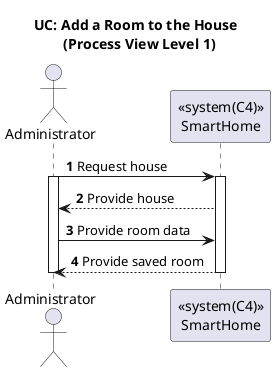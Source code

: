@startuml

title UC: Add a Room to the House \n (Process View Level 1)
autonumber

actor "Administrator" as A
participant "<<system(C4)>>\nSmartHome" as SH

A -> SH : Request house
activate A
activate SH
SH --> A : Provide house
A -> SH : Provide room data
SH --> A : Provide saved room
deactivate SH
deactivate A

@enduml
